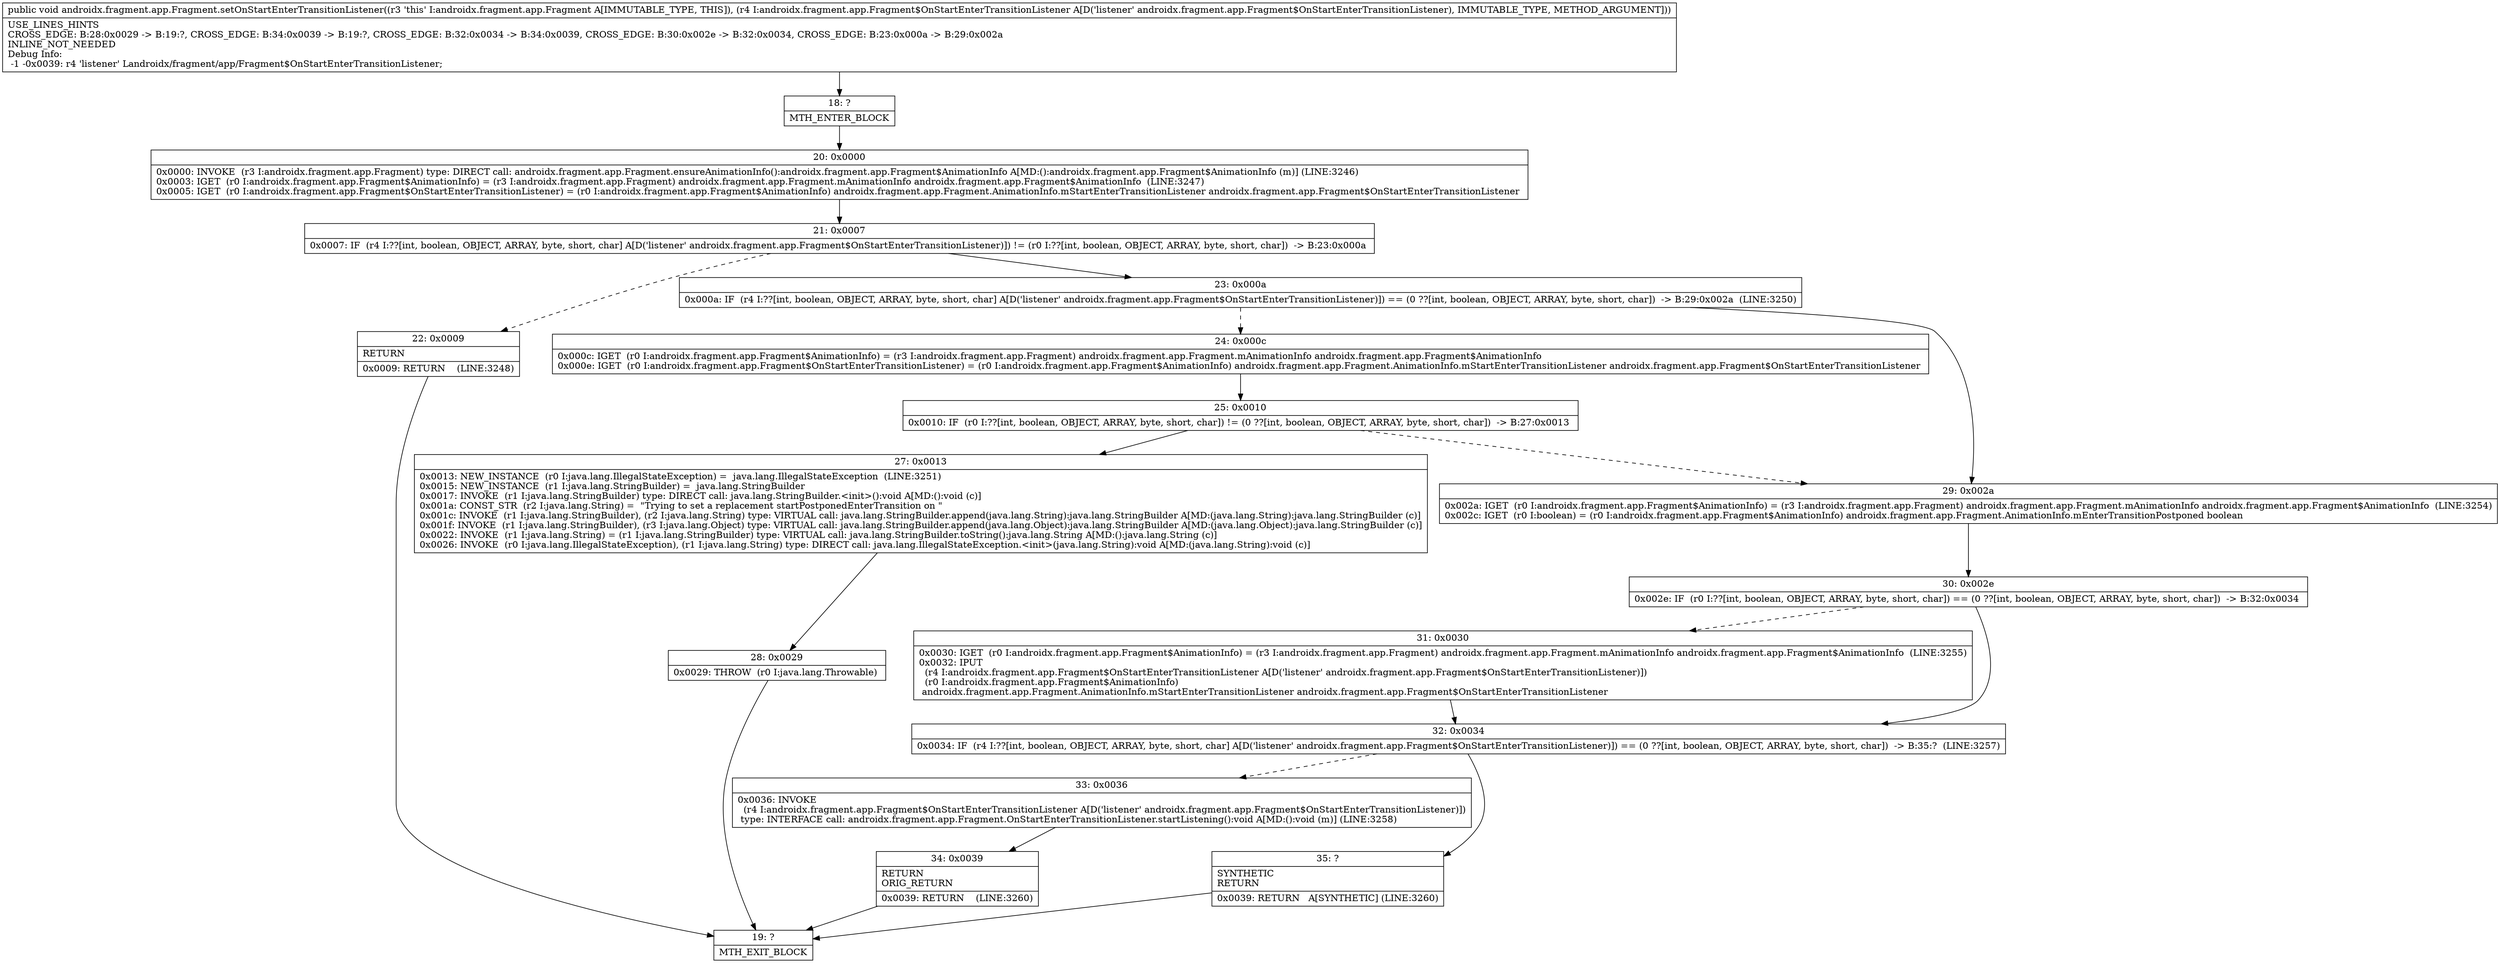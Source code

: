 digraph "CFG forandroidx.fragment.app.Fragment.setOnStartEnterTransitionListener(Landroidx\/fragment\/app\/Fragment$OnStartEnterTransitionListener;)V" {
Node_18 [shape=record,label="{18\:\ ?|MTH_ENTER_BLOCK\l}"];
Node_20 [shape=record,label="{20\:\ 0x0000|0x0000: INVOKE  (r3 I:androidx.fragment.app.Fragment) type: DIRECT call: androidx.fragment.app.Fragment.ensureAnimationInfo():androidx.fragment.app.Fragment$AnimationInfo A[MD:():androidx.fragment.app.Fragment$AnimationInfo (m)] (LINE:3246)\l0x0003: IGET  (r0 I:androidx.fragment.app.Fragment$AnimationInfo) = (r3 I:androidx.fragment.app.Fragment) androidx.fragment.app.Fragment.mAnimationInfo androidx.fragment.app.Fragment$AnimationInfo  (LINE:3247)\l0x0005: IGET  (r0 I:androidx.fragment.app.Fragment$OnStartEnterTransitionListener) = (r0 I:androidx.fragment.app.Fragment$AnimationInfo) androidx.fragment.app.Fragment.AnimationInfo.mStartEnterTransitionListener androidx.fragment.app.Fragment$OnStartEnterTransitionListener \l}"];
Node_21 [shape=record,label="{21\:\ 0x0007|0x0007: IF  (r4 I:??[int, boolean, OBJECT, ARRAY, byte, short, char] A[D('listener' androidx.fragment.app.Fragment$OnStartEnterTransitionListener)]) != (r0 I:??[int, boolean, OBJECT, ARRAY, byte, short, char])  \-\> B:23:0x000a \l}"];
Node_22 [shape=record,label="{22\:\ 0x0009|RETURN\l|0x0009: RETURN    (LINE:3248)\l}"];
Node_19 [shape=record,label="{19\:\ ?|MTH_EXIT_BLOCK\l}"];
Node_23 [shape=record,label="{23\:\ 0x000a|0x000a: IF  (r4 I:??[int, boolean, OBJECT, ARRAY, byte, short, char] A[D('listener' androidx.fragment.app.Fragment$OnStartEnterTransitionListener)]) == (0 ??[int, boolean, OBJECT, ARRAY, byte, short, char])  \-\> B:29:0x002a  (LINE:3250)\l}"];
Node_24 [shape=record,label="{24\:\ 0x000c|0x000c: IGET  (r0 I:androidx.fragment.app.Fragment$AnimationInfo) = (r3 I:androidx.fragment.app.Fragment) androidx.fragment.app.Fragment.mAnimationInfo androidx.fragment.app.Fragment$AnimationInfo \l0x000e: IGET  (r0 I:androidx.fragment.app.Fragment$OnStartEnterTransitionListener) = (r0 I:androidx.fragment.app.Fragment$AnimationInfo) androidx.fragment.app.Fragment.AnimationInfo.mStartEnterTransitionListener androidx.fragment.app.Fragment$OnStartEnterTransitionListener \l}"];
Node_25 [shape=record,label="{25\:\ 0x0010|0x0010: IF  (r0 I:??[int, boolean, OBJECT, ARRAY, byte, short, char]) != (0 ??[int, boolean, OBJECT, ARRAY, byte, short, char])  \-\> B:27:0x0013 \l}"];
Node_27 [shape=record,label="{27\:\ 0x0013|0x0013: NEW_INSTANCE  (r0 I:java.lang.IllegalStateException) =  java.lang.IllegalStateException  (LINE:3251)\l0x0015: NEW_INSTANCE  (r1 I:java.lang.StringBuilder) =  java.lang.StringBuilder \l0x0017: INVOKE  (r1 I:java.lang.StringBuilder) type: DIRECT call: java.lang.StringBuilder.\<init\>():void A[MD:():void (c)]\l0x001a: CONST_STR  (r2 I:java.lang.String) =  \"Trying to set a replacement startPostponedEnterTransition on \" \l0x001c: INVOKE  (r1 I:java.lang.StringBuilder), (r2 I:java.lang.String) type: VIRTUAL call: java.lang.StringBuilder.append(java.lang.String):java.lang.StringBuilder A[MD:(java.lang.String):java.lang.StringBuilder (c)]\l0x001f: INVOKE  (r1 I:java.lang.StringBuilder), (r3 I:java.lang.Object) type: VIRTUAL call: java.lang.StringBuilder.append(java.lang.Object):java.lang.StringBuilder A[MD:(java.lang.Object):java.lang.StringBuilder (c)]\l0x0022: INVOKE  (r1 I:java.lang.String) = (r1 I:java.lang.StringBuilder) type: VIRTUAL call: java.lang.StringBuilder.toString():java.lang.String A[MD:():java.lang.String (c)]\l0x0026: INVOKE  (r0 I:java.lang.IllegalStateException), (r1 I:java.lang.String) type: DIRECT call: java.lang.IllegalStateException.\<init\>(java.lang.String):void A[MD:(java.lang.String):void (c)]\l}"];
Node_28 [shape=record,label="{28\:\ 0x0029|0x0029: THROW  (r0 I:java.lang.Throwable) \l}"];
Node_29 [shape=record,label="{29\:\ 0x002a|0x002a: IGET  (r0 I:androidx.fragment.app.Fragment$AnimationInfo) = (r3 I:androidx.fragment.app.Fragment) androidx.fragment.app.Fragment.mAnimationInfo androidx.fragment.app.Fragment$AnimationInfo  (LINE:3254)\l0x002c: IGET  (r0 I:boolean) = (r0 I:androidx.fragment.app.Fragment$AnimationInfo) androidx.fragment.app.Fragment.AnimationInfo.mEnterTransitionPostponed boolean \l}"];
Node_30 [shape=record,label="{30\:\ 0x002e|0x002e: IF  (r0 I:??[int, boolean, OBJECT, ARRAY, byte, short, char]) == (0 ??[int, boolean, OBJECT, ARRAY, byte, short, char])  \-\> B:32:0x0034 \l}"];
Node_31 [shape=record,label="{31\:\ 0x0030|0x0030: IGET  (r0 I:androidx.fragment.app.Fragment$AnimationInfo) = (r3 I:androidx.fragment.app.Fragment) androidx.fragment.app.Fragment.mAnimationInfo androidx.fragment.app.Fragment$AnimationInfo  (LINE:3255)\l0x0032: IPUT  \l  (r4 I:androidx.fragment.app.Fragment$OnStartEnterTransitionListener A[D('listener' androidx.fragment.app.Fragment$OnStartEnterTransitionListener)])\l  (r0 I:androidx.fragment.app.Fragment$AnimationInfo)\l androidx.fragment.app.Fragment.AnimationInfo.mStartEnterTransitionListener androidx.fragment.app.Fragment$OnStartEnterTransitionListener \l}"];
Node_32 [shape=record,label="{32\:\ 0x0034|0x0034: IF  (r4 I:??[int, boolean, OBJECT, ARRAY, byte, short, char] A[D('listener' androidx.fragment.app.Fragment$OnStartEnterTransitionListener)]) == (0 ??[int, boolean, OBJECT, ARRAY, byte, short, char])  \-\> B:35:?  (LINE:3257)\l}"];
Node_33 [shape=record,label="{33\:\ 0x0036|0x0036: INVOKE  \l  (r4 I:androidx.fragment.app.Fragment$OnStartEnterTransitionListener A[D('listener' androidx.fragment.app.Fragment$OnStartEnterTransitionListener)])\l type: INTERFACE call: androidx.fragment.app.Fragment.OnStartEnterTransitionListener.startListening():void A[MD:():void (m)] (LINE:3258)\l}"];
Node_34 [shape=record,label="{34\:\ 0x0039|RETURN\lORIG_RETURN\l|0x0039: RETURN    (LINE:3260)\l}"];
Node_35 [shape=record,label="{35\:\ ?|SYNTHETIC\lRETURN\l|0x0039: RETURN   A[SYNTHETIC] (LINE:3260)\l}"];
MethodNode[shape=record,label="{public void androidx.fragment.app.Fragment.setOnStartEnterTransitionListener((r3 'this' I:androidx.fragment.app.Fragment A[IMMUTABLE_TYPE, THIS]), (r4 I:androidx.fragment.app.Fragment$OnStartEnterTransitionListener A[D('listener' androidx.fragment.app.Fragment$OnStartEnterTransitionListener), IMMUTABLE_TYPE, METHOD_ARGUMENT]))  | USE_LINES_HINTS\lCROSS_EDGE: B:28:0x0029 \-\> B:19:?, CROSS_EDGE: B:34:0x0039 \-\> B:19:?, CROSS_EDGE: B:32:0x0034 \-\> B:34:0x0039, CROSS_EDGE: B:30:0x002e \-\> B:32:0x0034, CROSS_EDGE: B:23:0x000a \-\> B:29:0x002a\lINLINE_NOT_NEEDED\lDebug Info:\l  \-1 \-0x0039: r4 'listener' Landroidx\/fragment\/app\/Fragment$OnStartEnterTransitionListener;\l}"];
MethodNode -> Node_18;Node_18 -> Node_20;
Node_20 -> Node_21;
Node_21 -> Node_22[style=dashed];
Node_21 -> Node_23;
Node_22 -> Node_19;
Node_23 -> Node_24[style=dashed];
Node_23 -> Node_29;
Node_24 -> Node_25;
Node_25 -> Node_27;
Node_25 -> Node_29[style=dashed];
Node_27 -> Node_28;
Node_28 -> Node_19;
Node_29 -> Node_30;
Node_30 -> Node_31[style=dashed];
Node_30 -> Node_32;
Node_31 -> Node_32;
Node_32 -> Node_33[style=dashed];
Node_32 -> Node_35;
Node_33 -> Node_34;
Node_34 -> Node_19;
Node_35 -> Node_19;
}

